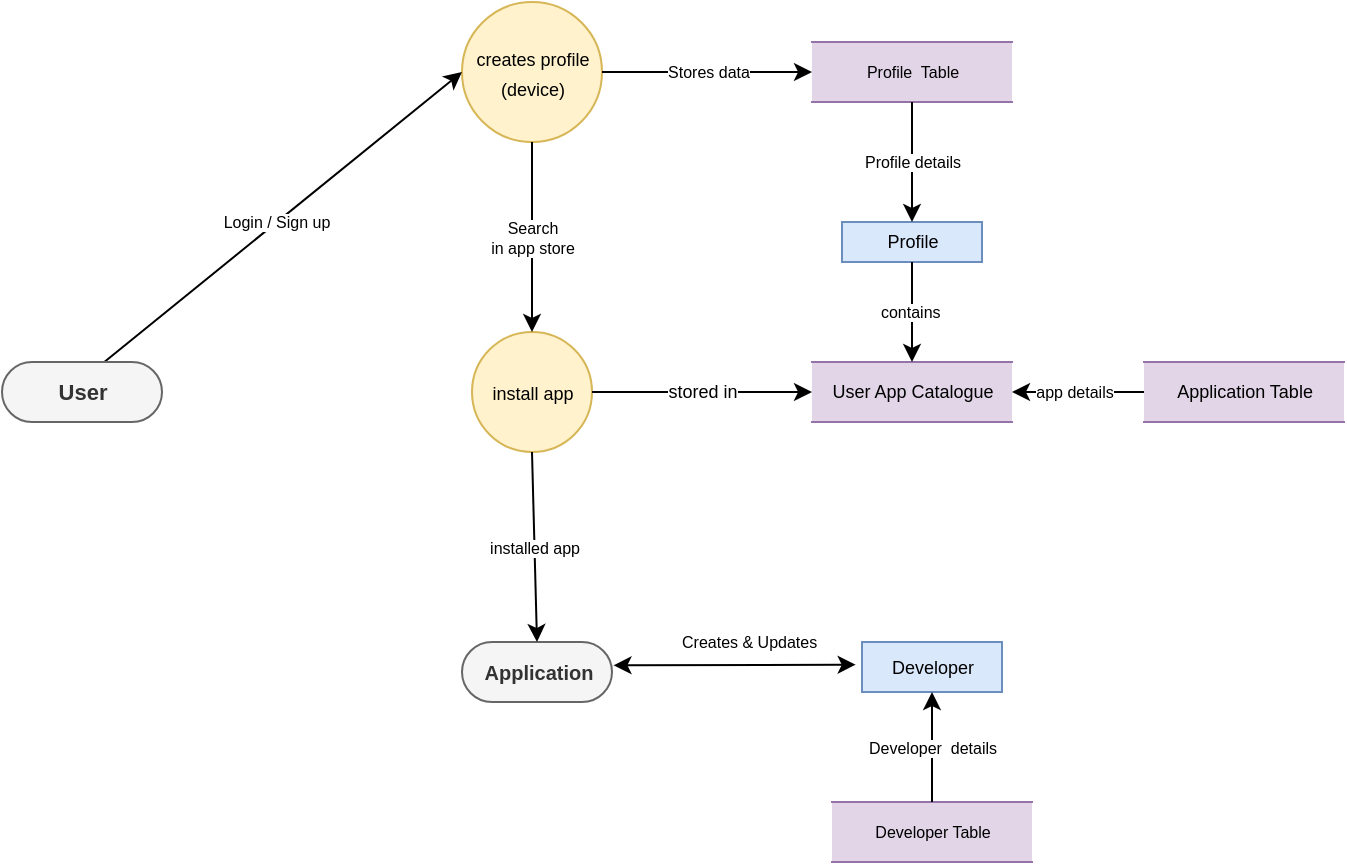 <mxfile version="20.8.20" type="github">
  <diagram name="Page-1" id="peoEXKKkSshNWl6Lv4T5">
    <mxGraphModel dx="787" dy="510" grid="1" gridSize="10" guides="1" tooltips="1" connect="1" arrows="1" fold="1" page="1" pageScale="1" pageWidth="827" pageHeight="1169" math="0" shadow="0">
      <root>
        <mxCell id="0" />
        <mxCell id="1" parent="0" />
        <mxCell id="s8iCkAIOPCFulTm78Inb-2" value="Profile&amp;nbsp; Table&lt;br&gt;" style="html=1;dashed=0;whitespace=wrap;shape=partialRectangle;right=0;left=0;fontSize=8;fillColor=#e1d5e7;strokeColor=#9673a6;" vertex="1" parent="1">
          <mxGeometry x="485" y="270" width="100" height="30" as="geometry" />
        </mxCell>
        <mxCell id="s8iCkAIOPCFulTm78Inb-4" value="&lt;font style=&quot;font-size: 9px;&quot;&gt;creates profile&lt;br&gt;(device)&lt;/font&gt;" style="shape=ellipse;html=1;dashed=0;whitespace=wrap;aspect=fixed;perimeter=ellipsePerimeter;fontSize=12;fillColor=#fff2cc;strokeColor=#d6b656;" vertex="1" parent="1">
          <mxGeometry x="310" y="250" width="70" height="70" as="geometry" />
        </mxCell>
        <mxCell id="s8iCkAIOPCFulTm78Inb-5" value="Profile&lt;br&gt;" style="html=1;dashed=0;whitespace=wrap;fontSize=9;fillColor=#dae8fc;strokeColor=#6c8ebf;" vertex="1" parent="1">
          <mxGeometry x="500" y="360" width="70" height="20" as="geometry" />
        </mxCell>
        <mxCell id="s8iCkAIOPCFulTm78Inb-6" value="&lt;font style=&quot;font-size: 9px;&quot;&gt;&lt;br&gt;install app&lt;br&gt;&lt;br&gt;&lt;/font&gt;" style="shape=ellipse;html=1;dashed=0;whitespace=wrap;aspect=fixed;perimeter=ellipsePerimeter;fontSize=12;fillColor=#fff2cc;strokeColor=#d6b656;" vertex="1" parent="1">
          <mxGeometry x="315" y="415" width="60" height="60" as="geometry" />
        </mxCell>
        <mxCell id="s8iCkAIOPCFulTm78Inb-7" value="Application Table" style="html=1;dashed=0;whitespace=wrap;shape=partialRectangle;right=0;left=0;fontSize=9;fillColor=#e1d5e7;strokeColor=#9673a6;" vertex="1" parent="1">
          <mxGeometry x="651" y="430" width="100" height="30" as="geometry" />
        </mxCell>
        <mxCell id="s8iCkAIOPCFulTm78Inb-8" value="User App Catalogue" style="html=1;dashed=0;whitespace=wrap;shape=partialRectangle;right=0;left=0;fontSize=9;fillColor=#e1d5e7;strokeColor=#9673a6;" vertex="1" parent="1">
          <mxGeometry x="485" y="430" width="100" height="30" as="geometry" />
        </mxCell>
        <mxCell id="s8iCkAIOPCFulTm78Inb-10" value="Search&lt;br&gt;in app store" style="endArrow=classic;html=1;fontSize=8;curved=1;exitX=0.5;exitY=1;exitDx=0;exitDy=0;entryX=0.5;entryY=0;entryDx=0;entryDy=0;" edge="1" parent="1" source="s8iCkAIOPCFulTm78Inb-4" target="s8iCkAIOPCFulTm78Inb-6">
          <mxGeometry relative="1" as="geometry">
            <mxPoint x="160" y="447.5" as="sourcePoint" />
            <mxPoint x="240" y="604.6" as="targetPoint" />
          </mxGeometry>
        </mxCell>
        <mxCell id="s8iCkAIOPCFulTm78Inb-11" value="Login / Sign up" style="endArrow=classic;html=1;fontSize=8;curved=1;exitX=0.5;exitY=0;exitDx=0;exitDy=0;entryX=0;entryY=0.5;entryDx=0;entryDy=0;" edge="1" parent="1" target="s8iCkAIOPCFulTm78Inb-4">
          <mxGeometry x="-0.002" relative="1" as="geometry">
            <mxPoint x="125" y="435" as="sourcePoint" />
            <mxPoint x="330" y="455" as="targetPoint" />
            <mxPoint as="offset" />
          </mxGeometry>
        </mxCell>
        <mxCell id="s8iCkAIOPCFulTm78Inb-12" value="" style="endArrow=classic;html=1;fontSize=8;curved=1;exitX=1;exitY=0.5;exitDx=0;exitDy=0;entryX=0;entryY=0.5;entryDx=0;entryDy=0;" edge="1" parent="1" source="s8iCkAIOPCFulTm78Inb-4" target="s8iCkAIOPCFulTm78Inb-2">
          <mxGeometry relative="1" as="geometry">
            <mxPoint x="390" y="240" as="sourcePoint" />
            <mxPoint x="490" y="240" as="targetPoint" />
          </mxGeometry>
        </mxCell>
        <mxCell id="s8iCkAIOPCFulTm78Inb-13" value="Stores data" style="edgeLabel;resizable=0;html=1;align=center;verticalAlign=middle;fontSize=8;fillColor=#FFFFFF;" connectable="0" vertex="1" parent="s8iCkAIOPCFulTm78Inb-12">
          <mxGeometry relative="1" as="geometry" />
        </mxCell>
        <mxCell id="s8iCkAIOPCFulTm78Inb-14" value="" style="endArrow=classic;html=1;fontSize=8;curved=1;exitX=0.5;exitY=1;exitDx=0;exitDy=0;entryX=0.5;entryY=0;entryDx=0;entryDy=0;" edge="1" parent="1" source="s8iCkAIOPCFulTm78Inb-2" target="s8iCkAIOPCFulTm78Inb-5">
          <mxGeometry relative="1" as="geometry">
            <mxPoint x="585" y="320" as="sourcePoint" />
            <mxPoint x="685" y="320" as="targetPoint" />
          </mxGeometry>
        </mxCell>
        <mxCell id="s8iCkAIOPCFulTm78Inb-15" value="Profile details" style="edgeLabel;resizable=0;html=1;align=center;verticalAlign=middle;fontSize=8;fillColor=#FFFFFF;" connectable="0" vertex="1" parent="s8iCkAIOPCFulTm78Inb-14">
          <mxGeometry relative="1" as="geometry" />
        </mxCell>
        <mxCell id="s8iCkAIOPCFulTm78Inb-16" value="" style="endArrow=classic;html=1;fontSize=8;curved=1;exitX=0.5;exitY=1;exitDx=0;exitDy=0;entryX=0.5;entryY=0;entryDx=0;entryDy=0;" edge="1" parent="1" source="s8iCkAIOPCFulTm78Inb-5" target="s8iCkAIOPCFulTm78Inb-8">
          <mxGeometry relative="1" as="geometry">
            <mxPoint x="534.6" y="375" as="sourcePoint" />
            <mxPoint x="534.6" y="435" as="targetPoint" />
          </mxGeometry>
        </mxCell>
        <mxCell id="s8iCkAIOPCFulTm78Inb-17" value="contains&amp;nbsp;" style="edgeLabel;resizable=0;html=1;align=center;verticalAlign=middle;fontSize=8;fillColor=#FFFFFF;" connectable="0" vertex="1" parent="s8iCkAIOPCFulTm78Inb-16">
          <mxGeometry relative="1" as="geometry">
            <mxPoint as="offset" />
          </mxGeometry>
        </mxCell>
        <mxCell id="s8iCkAIOPCFulTm78Inb-18" value="" style="endArrow=classic;html=1;fontSize=8;curved=1;exitX=0;exitY=0.5;exitDx=0;exitDy=0;entryX=1;entryY=0.5;entryDx=0;entryDy=0;" edge="1" parent="1" source="s8iCkAIOPCFulTm78Inb-7" target="s8iCkAIOPCFulTm78Inb-8">
          <mxGeometry relative="1" as="geometry">
            <mxPoint x="600" y="380" as="sourcePoint" />
            <mxPoint x="700" y="380" as="targetPoint" />
          </mxGeometry>
        </mxCell>
        <mxCell id="s8iCkAIOPCFulTm78Inb-19" value="app details" style="edgeLabel;resizable=0;html=1;align=center;verticalAlign=middle;fontSize=8;fillColor=#FFFFFF;" connectable="0" vertex="1" parent="s8iCkAIOPCFulTm78Inb-18">
          <mxGeometry relative="1" as="geometry">
            <mxPoint x="-2" as="offset" />
          </mxGeometry>
        </mxCell>
        <mxCell id="s8iCkAIOPCFulTm78Inb-20" value="" style="endArrow=classic;html=1;rounded=0;exitX=1;exitY=0.5;exitDx=0;exitDy=0;entryX=0;entryY=0.5;entryDx=0;entryDy=0;fontSize=9;" edge="1" parent="1" source="s8iCkAIOPCFulTm78Inb-6" target="s8iCkAIOPCFulTm78Inb-8">
          <mxGeometry relative="1" as="geometry">
            <mxPoint x="390" y="480" as="sourcePoint" />
            <mxPoint x="490" y="480" as="targetPoint" />
            <Array as="points">
              <mxPoint x="430" y="445" />
            </Array>
          </mxGeometry>
        </mxCell>
        <mxCell id="s8iCkAIOPCFulTm78Inb-21" value="stored in" style="edgeLabel;resizable=0;html=1;align=center;verticalAlign=middle;fontSize=9;" connectable="0" vertex="1" parent="s8iCkAIOPCFulTm78Inb-20">
          <mxGeometry relative="1" as="geometry" />
        </mxCell>
        <mxCell id="s8iCkAIOPCFulTm78Inb-22" value="Application" style="html=1;dashed=0;whitespace=wrap;shape=mxgraph.dfd.start;fillColor=#f5f5f5;fontColor=#333333;strokeColor=#666666;fontStyle=1;fontSize=10;" vertex="1" parent="1">
          <mxGeometry x="310" y="570" width="75" height="30" as="geometry" />
        </mxCell>
        <mxCell id="s8iCkAIOPCFulTm78Inb-23" value="Developer" style="html=1;dashed=0;whitespace=wrap;fontSize=9;fillColor=#dae8fc;strokeColor=#6c8ebf;" vertex="1" parent="1">
          <mxGeometry x="510" y="570" width="70" height="25" as="geometry" />
        </mxCell>
        <mxCell id="s8iCkAIOPCFulTm78Inb-24" value="User" style="html=1;dashed=0;whitespace=wrap;shape=mxgraph.dfd.start;fontSize=11;fillColor=#f5f5f5;fontColor=#333333;strokeColor=#666666;fontStyle=1" vertex="1" parent="1">
          <mxGeometry x="80" y="430" width="80" height="30" as="geometry" />
        </mxCell>
        <mxCell id="s8iCkAIOPCFulTm78Inb-25" value="" style="endArrow=classic;html=1;rounded=0;fontSize=10;exitX=0.5;exitY=1;exitDx=0;exitDy=0;entryX=0.5;entryY=0.5;entryDx=0;entryDy=-15;entryPerimeter=0;" edge="1" parent="1" source="s8iCkAIOPCFulTm78Inb-6" target="s8iCkAIOPCFulTm78Inb-22">
          <mxGeometry relative="1" as="geometry">
            <mxPoint x="390" y="480" as="sourcePoint" />
            <mxPoint x="490" y="480" as="targetPoint" />
          </mxGeometry>
        </mxCell>
        <mxCell id="s8iCkAIOPCFulTm78Inb-26" value="installed app" style="edgeLabel;resizable=0;html=1;align=center;verticalAlign=middle;rounded=1;fontSize=8;" connectable="0" vertex="1" parent="s8iCkAIOPCFulTm78Inb-25">
          <mxGeometry relative="1" as="geometry" />
        </mxCell>
        <mxCell id="s8iCkAIOPCFulTm78Inb-27" value="" style="endArrow=classic;startArrow=classic;html=1;rounded=0;fontSize=8;exitX=1.01;exitY=0.388;exitDx=0;exitDy=0;exitPerimeter=0;entryX=-0.045;entryY=0.454;entryDx=0;entryDy=0;entryPerimeter=0;" edge="1" parent="1" source="s8iCkAIOPCFulTm78Inb-22" target="s8iCkAIOPCFulTm78Inb-23">
          <mxGeometry width="50" height="50" relative="1" as="geometry">
            <mxPoint x="420" y="510" as="sourcePoint" />
            <mxPoint x="470" y="460" as="targetPoint" />
          </mxGeometry>
        </mxCell>
        <mxCell id="s8iCkAIOPCFulTm78Inb-28" value="Developer Table&lt;br&gt;" style="html=1;dashed=0;whitespace=wrap;shape=partialRectangle;right=0;left=0;rounded=1;fontSize=8;fillColor=#e1d5e7;strokeColor=#9673a6;" vertex="1" parent="1">
          <mxGeometry x="495" y="650" width="100" height="30" as="geometry" />
        </mxCell>
        <mxCell id="s8iCkAIOPCFulTm78Inb-30" value="" style="endArrow=classic;html=1;rounded=0;fontSize=8;exitX=0.5;exitY=0;exitDx=0;exitDy=0;entryX=0.5;entryY=1;entryDx=0;entryDy=0;" edge="1" parent="1" source="s8iCkAIOPCFulTm78Inb-28" target="s8iCkAIOPCFulTm78Inb-23">
          <mxGeometry relative="1" as="geometry">
            <mxPoint x="525" y="630" as="sourcePoint" />
            <mxPoint x="585" y="610" as="targetPoint" />
          </mxGeometry>
        </mxCell>
        <mxCell id="s8iCkAIOPCFulTm78Inb-31" value="Developer&amp;nbsp; details" style="edgeLabel;resizable=0;html=1;align=center;verticalAlign=middle;rounded=1;fontSize=8;" connectable="0" vertex="1" parent="s8iCkAIOPCFulTm78Inb-30">
          <mxGeometry relative="1" as="geometry" />
        </mxCell>
        <mxCell id="s8iCkAIOPCFulTm78Inb-32" value="Creates &amp;amp; Updates" style="text;strokeColor=none;fillColor=none;align=left;verticalAlign=middle;spacingLeft=4;spacingRight=4;overflow=hidden;points=[[0,0.5],[1,0.5]];portConstraint=eastwest;rotatable=0;whiteSpace=wrap;html=1;fontSize=8;" vertex="1" parent="1">
          <mxGeometry x="414" y="555" width="80" height="30" as="geometry" />
        </mxCell>
      </root>
    </mxGraphModel>
  </diagram>
</mxfile>
